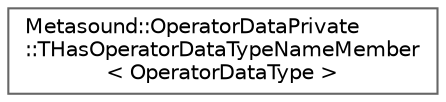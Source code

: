 digraph "Graphical Class Hierarchy"
{
 // INTERACTIVE_SVG=YES
 // LATEX_PDF_SIZE
  bgcolor="transparent";
  edge [fontname=Helvetica,fontsize=10,labelfontname=Helvetica,labelfontsize=10];
  node [fontname=Helvetica,fontsize=10,shape=box,height=0.2,width=0.4];
  rankdir="LR";
  Node0 [id="Node000000",label="Metasound::OperatorDataPrivate\l::THasOperatorDataTypeNameMember\l\< OperatorDataType \>",height=0.2,width=0.4,color="grey40", fillcolor="white", style="filled",URL="$d5/d98/structMetasound_1_1OperatorDataPrivate_1_1THasOperatorDataTypeNameMember.html",tooltip=" "];
}
